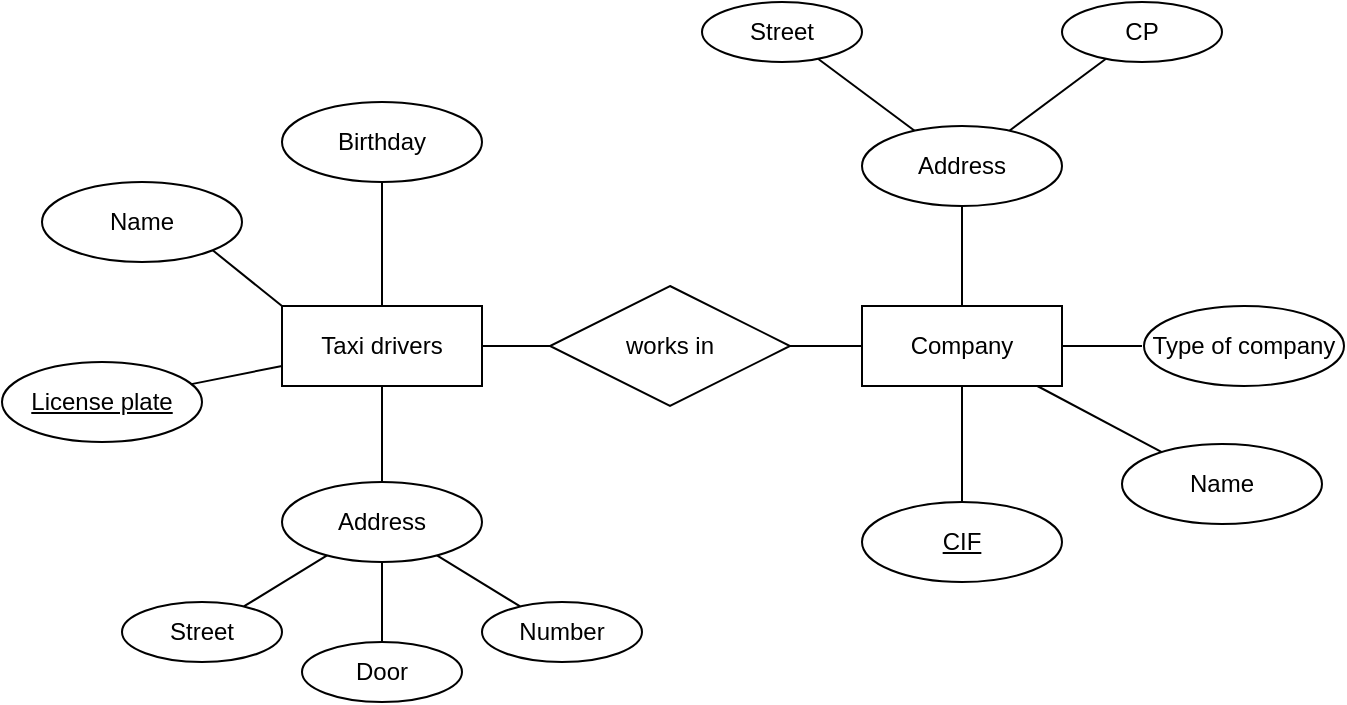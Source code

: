 <mxfile version="22.0.4" type="device" pages="2">
  <diagram name="Ejercicio 3" id="3EEMbabh159SfBpwgfYB">
    <mxGraphModel dx="1195" dy="641" grid="1" gridSize="10" guides="1" tooltips="1" connect="1" arrows="1" fold="1" page="1" pageScale="1" pageWidth="827" pageHeight="583" math="0" shadow="0">
      <root>
        <mxCell id="0" />
        <mxCell id="1" parent="0" />
        <mxCell id="ThjaHBWlYEdHYLJhgXFJ-6" style="edgeStyle=orthogonalEdgeStyle;rounded=0;orthogonalLoop=1;jettySize=auto;html=1;endArrow=none;endFill=0;entryX=0;entryY=0.5;entryDx=0;entryDy=0;" parent="1" source="ThjaHBWlYEdHYLJhgXFJ-1" target="ThjaHBWlYEdHYLJhgXFJ-5" edge="1">
          <mxGeometry relative="1" as="geometry">
            <mxPoint x="350" y="292" as="targetPoint" />
          </mxGeometry>
        </mxCell>
        <mxCell id="ThjaHBWlYEdHYLJhgXFJ-11" style="rounded=0;orthogonalLoop=1;jettySize=auto;html=1;endArrow=none;endFill=0;" parent="1" source="ThjaHBWlYEdHYLJhgXFJ-1" target="ThjaHBWlYEdHYLJhgXFJ-2" edge="1">
          <mxGeometry relative="1" as="geometry" />
        </mxCell>
        <mxCell id="ThjaHBWlYEdHYLJhgXFJ-14" style="edgeStyle=orthogonalEdgeStyle;rounded=0;orthogonalLoop=1;jettySize=auto;html=1;endArrow=none;endFill=0;" parent="1" source="ThjaHBWlYEdHYLJhgXFJ-1" target="ThjaHBWlYEdHYLJhgXFJ-13" edge="1">
          <mxGeometry relative="1" as="geometry" />
        </mxCell>
        <mxCell id="ThjaHBWlYEdHYLJhgXFJ-1" value="Taxi drivers" style="whiteSpace=wrap;html=1;align=center;" parent="1" vertex="1">
          <mxGeometry x="220" y="272" width="100" height="40" as="geometry" />
        </mxCell>
        <mxCell id="ThjaHBWlYEdHYLJhgXFJ-2" value="License plate" style="ellipse;whiteSpace=wrap;html=1;align=center;fontStyle=4;" parent="1" vertex="1">
          <mxGeometry x="80" y="300" width="100" height="40" as="geometry" />
        </mxCell>
        <mxCell id="ThjaHBWlYEdHYLJhgXFJ-3" value="Name" style="ellipse;whiteSpace=wrap;html=1;align=center;" parent="1" vertex="1">
          <mxGeometry x="100" y="210" width="100" height="40" as="geometry" />
        </mxCell>
        <mxCell id="ThjaHBWlYEdHYLJhgXFJ-4" value="Birthday" style="ellipse;whiteSpace=wrap;html=1;align=center;" parent="1" vertex="1">
          <mxGeometry x="220" y="170" width="100" height="40" as="geometry" />
        </mxCell>
        <mxCell id="ThjaHBWlYEdHYLJhgXFJ-5" value="works in" style="shape=rhombus;perimeter=rhombusPerimeter;whiteSpace=wrap;html=1;align=center;" parent="1" vertex="1">
          <mxGeometry x="354" y="262" width="120" height="60" as="geometry" />
        </mxCell>
        <mxCell id="ThjaHBWlYEdHYLJhgXFJ-8" style="edgeStyle=orthogonalEdgeStyle;rounded=0;orthogonalLoop=1;jettySize=auto;html=1;entryX=1;entryY=0.5;entryDx=0;entryDy=0;endArrow=none;endFill=0;" parent="1" source="ThjaHBWlYEdHYLJhgXFJ-7" target="ThjaHBWlYEdHYLJhgXFJ-5" edge="1">
          <mxGeometry relative="1" as="geometry" />
        </mxCell>
        <mxCell id="ThjaHBWlYEdHYLJhgXFJ-33" style="edgeStyle=orthogonalEdgeStyle;rounded=0;orthogonalLoop=1;jettySize=auto;html=1;endArrow=none;endFill=0;" parent="1" source="ThjaHBWlYEdHYLJhgXFJ-7" target="ThjaHBWlYEdHYLJhgXFJ-30" edge="1">
          <mxGeometry relative="1" as="geometry" />
        </mxCell>
        <mxCell id="ThjaHBWlYEdHYLJhgXFJ-34" style="rounded=0;orthogonalLoop=1;jettySize=auto;html=1;endArrow=none;endFill=0;" parent="1" source="ThjaHBWlYEdHYLJhgXFJ-7" target="ThjaHBWlYEdHYLJhgXFJ-31" edge="1">
          <mxGeometry relative="1" as="geometry" />
        </mxCell>
        <mxCell id="ThjaHBWlYEdHYLJhgXFJ-35" style="rounded=0;orthogonalLoop=1;jettySize=auto;html=1;entryX=0;entryY=0.5;entryDx=0;entryDy=0;endArrow=none;endFill=0;" parent="1" source="ThjaHBWlYEdHYLJhgXFJ-7" edge="1">
          <mxGeometry relative="1" as="geometry">
            <mxPoint x="650" y="292" as="targetPoint" />
          </mxGeometry>
        </mxCell>
        <mxCell id="ThjaHBWlYEdHYLJhgXFJ-7" value="Company" style="whiteSpace=wrap;html=1;align=center;" parent="1" vertex="1">
          <mxGeometry x="510" y="272" width="100" height="40" as="geometry" />
        </mxCell>
        <mxCell id="ThjaHBWlYEdHYLJhgXFJ-9" style="rounded=0;orthogonalLoop=1;jettySize=auto;html=1;endArrow=none;endFill=0;entryX=1;entryY=1;entryDx=0;entryDy=0;" parent="1" target="ThjaHBWlYEdHYLJhgXFJ-3" edge="1">
          <mxGeometry relative="1" as="geometry">
            <mxPoint x="220" y="272" as="sourcePoint" />
            <mxPoint x="190" y="240" as="targetPoint" />
          </mxGeometry>
        </mxCell>
        <mxCell id="ThjaHBWlYEdHYLJhgXFJ-10" style="rounded=0;orthogonalLoop=1;jettySize=auto;html=1;entryX=0.5;entryY=1;entryDx=0;entryDy=0;endArrow=none;endFill=0;" parent="1" source="ThjaHBWlYEdHYLJhgXFJ-1" target="ThjaHBWlYEdHYLJhgXFJ-4" edge="1">
          <mxGeometry relative="1" as="geometry" />
        </mxCell>
        <mxCell id="ThjaHBWlYEdHYLJhgXFJ-16" style="rounded=0;orthogonalLoop=1;jettySize=auto;html=1;endArrow=none;endFill=0;" parent="1" source="ThjaHBWlYEdHYLJhgXFJ-13" target="ThjaHBWlYEdHYLJhgXFJ-15" edge="1">
          <mxGeometry relative="1" as="geometry" />
        </mxCell>
        <mxCell id="ThjaHBWlYEdHYLJhgXFJ-19" style="rounded=0;orthogonalLoop=1;jettySize=auto;html=1;endArrow=none;endFill=0;" parent="1" source="ThjaHBWlYEdHYLJhgXFJ-13" target="ThjaHBWlYEdHYLJhgXFJ-17" edge="1">
          <mxGeometry relative="1" as="geometry" />
        </mxCell>
        <mxCell id="ThjaHBWlYEdHYLJhgXFJ-21" style="rounded=0;orthogonalLoop=1;jettySize=auto;html=1;endArrow=none;endFill=0;" parent="1" source="ThjaHBWlYEdHYLJhgXFJ-13" target="ThjaHBWlYEdHYLJhgXFJ-20" edge="1">
          <mxGeometry relative="1" as="geometry" />
        </mxCell>
        <mxCell id="ThjaHBWlYEdHYLJhgXFJ-13" value="Address" style="ellipse;whiteSpace=wrap;html=1;align=center;" parent="1" vertex="1">
          <mxGeometry x="220" y="360" width="100" height="40" as="geometry" />
        </mxCell>
        <mxCell id="ThjaHBWlYEdHYLJhgXFJ-15" value="Street" style="ellipse;whiteSpace=wrap;html=1;align=center;" parent="1" vertex="1">
          <mxGeometry x="140" y="420" width="80" height="30" as="geometry" />
        </mxCell>
        <mxCell id="ThjaHBWlYEdHYLJhgXFJ-17" value="Door" style="ellipse;whiteSpace=wrap;html=1;align=center;" parent="1" vertex="1">
          <mxGeometry x="230" y="440" width="80" height="30" as="geometry" />
        </mxCell>
        <mxCell id="ThjaHBWlYEdHYLJhgXFJ-20" value="Number" style="ellipse;whiteSpace=wrap;html=1;align=center;" parent="1" vertex="1">
          <mxGeometry x="320" y="420" width="80" height="30" as="geometry" />
        </mxCell>
        <mxCell id="ThjaHBWlYEdHYLJhgXFJ-22" style="rounded=0;orthogonalLoop=1;jettySize=auto;html=1;endArrow=none;endFill=0;" parent="1" source="ThjaHBWlYEdHYLJhgXFJ-25" target="ThjaHBWlYEdHYLJhgXFJ-26" edge="1">
          <mxGeometry relative="1" as="geometry" />
        </mxCell>
        <mxCell id="ThjaHBWlYEdHYLJhgXFJ-24" style="rounded=0;orthogonalLoop=1;jettySize=auto;html=1;endArrow=none;endFill=0;" parent="1" source="ThjaHBWlYEdHYLJhgXFJ-25" target="ThjaHBWlYEdHYLJhgXFJ-28" edge="1">
          <mxGeometry relative="1" as="geometry" />
        </mxCell>
        <mxCell id="ThjaHBWlYEdHYLJhgXFJ-29" style="edgeStyle=orthogonalEdgeStyle;rounded=0;orthogonalLoop=1;jettySize=auto;html=1;endArrow=none;endFill=0;" parent="1" source="ThjaHBWlYEdHYLJhgXFJ-25" target="ThjaHBWlYEdHYLJhgXFJ-7" edge="1">
          <mxGeometry relative="1" as="geometry" />
        </mxCell>
        <mxCell id="ThjaHBWlYEdHYLJhgXFJ-25" value="Address" style="ellipse;whiteSpace=wrap;html=1;align=center;" parent="1" vertex="1">
          <mxGeometry x="510" y="182" width="100" height="40" as="geometry" />
        </mxCell>
        <mxCell id="ThjaHBWlYEdHYLJhgXFJ-26" value="Street" style="ellipse;whiteSpace=wrap;html=1;align=center;" parent="1" vertex="1">
          <mxGeometry x="430" y="120" width="80" height="30" as="geometry" />
        </mxCell>
        <mxCell id="ThjaHBWlYEdHYLJhgXFJ-28" value="CP" style="ellipse;whiteSpace=wrap;html=1;align=center;" parent="1" vertex="1">
          <mxGeometry x="610" y="120" width="80" height="30" as="geometry" />
        </mxCell>
        <mxCell id="ThjaHBWlYEdHYLJhgXFJ-30" value="CIF" style="ellipse;whiteSpace=wrap;html=1;align=center;fontStyle=4;" parent="1" vertex="1">
          <mxGeometry x="510" y="370" width="100" height="40" as="geometry" />
        </mxCell>
        <mxCell id="ThjaHBWlYEdHYLJhgXFJ-31" value="Name" style="ellipse;whiteSpace=wrap;html=1;align=center;" parent="1" vertex="1">
          <mxGeometry x="640" y="341" width="100" height="40" as="geometry" />
        </mxCell>
        <mxCell id="ThjaHBWlYEdHYLJhgXFJ-36" value="Type of company" style="ellipse;whiteSpace=wrap;html=1;align=center;" parent="1" vertex="1">
          <mxGeometry x="651" y="272" width="100" height="40" as="geometry" />
        </mxCell>
      </root>
    </mxGraphModel>
  </diagram>
  <diagram id="dejE9DdJKD40wycT0yp_" name="Ejercicio 4">
    <mxGraphModel dx="1195" dy="641" grid="1" gridSize="10" guides="1" tooltips="1" connect="1" arrows="1" fold="1" page="1" pageScale="1" pageWidth="827" pageHeight="583" math="0" shadow="0">
      <root>
        <mxCell id="0" />
        <mxCell id="1" parent="0" />
      </root>
    </mxGraphModel>
  </diagram>
</mxfile>
